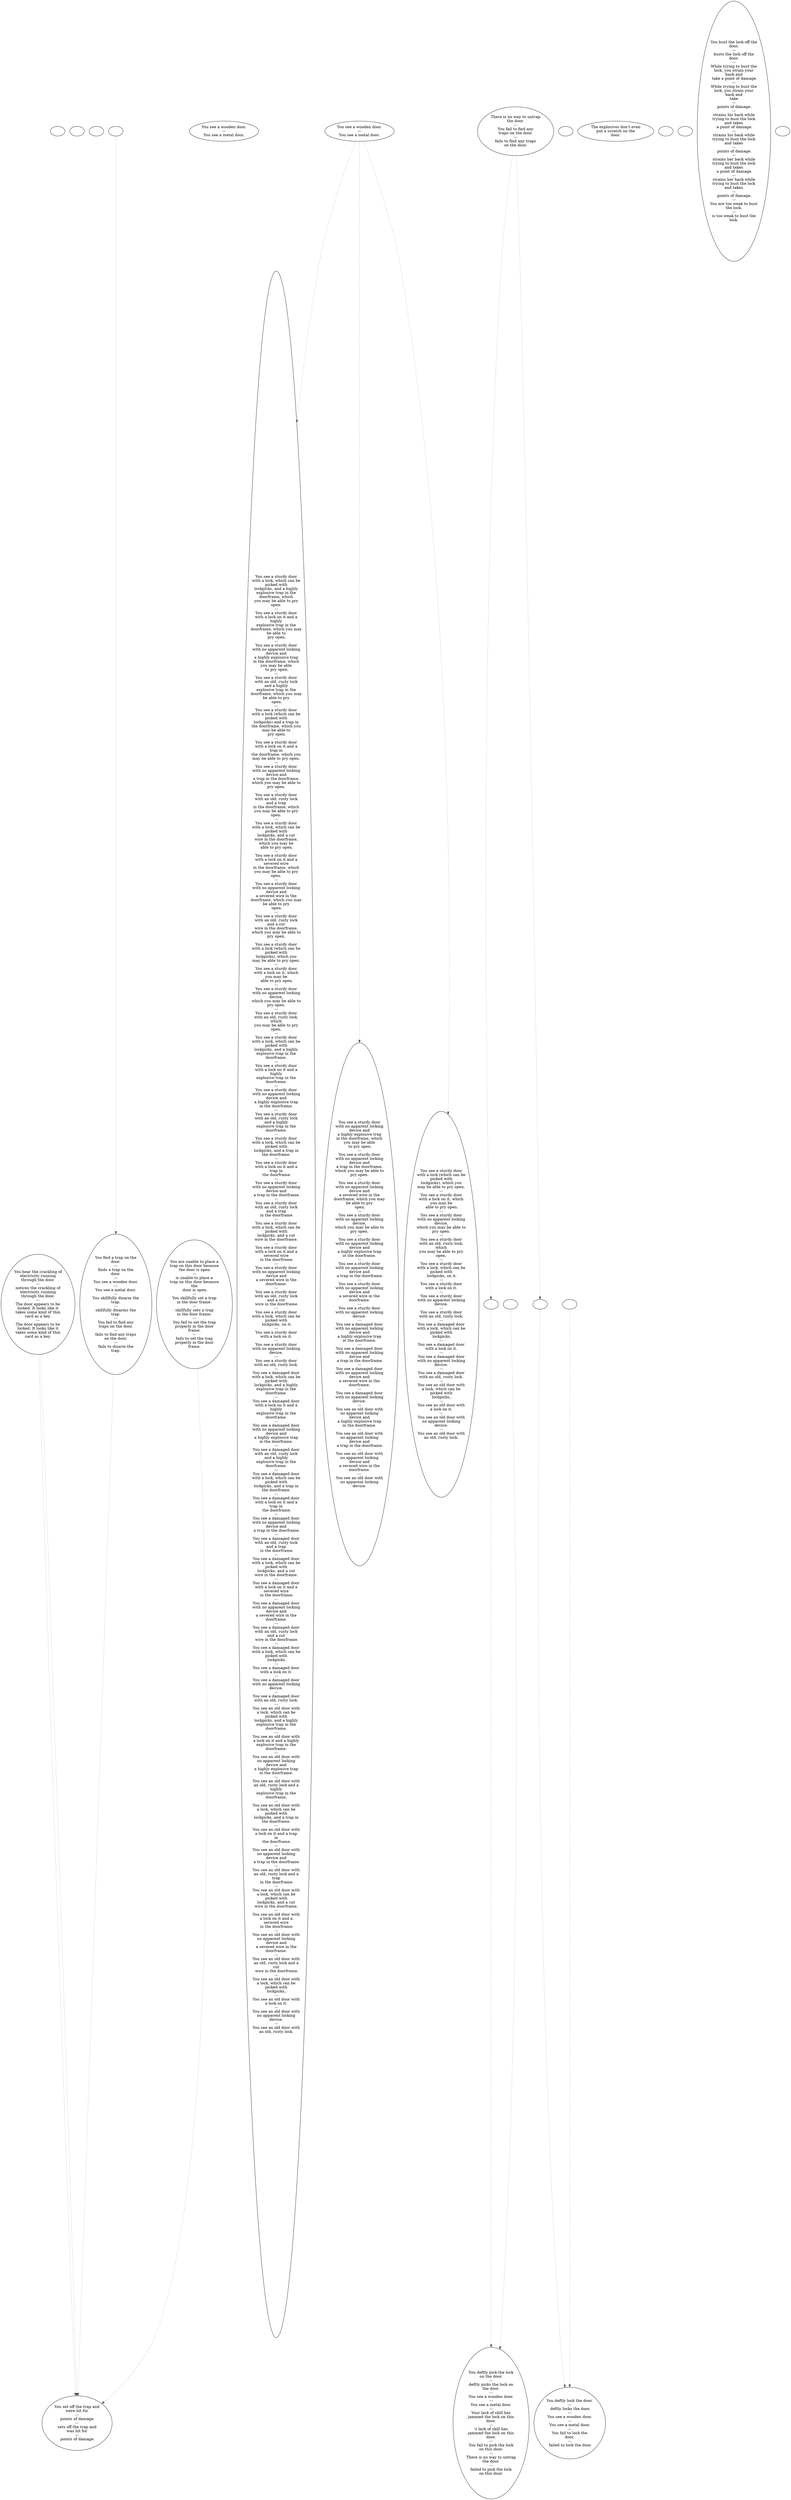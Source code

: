 digraph bselev {
  "checkPartyMembersNearDoor" [style=filled       fillcolor="#FFFFFF"       color="#000000"]
  "checkPartyMembersNearDoor" [label=""]
  "getTimeBit" [style=filled       fillcolor="#FFFFFF"       color="#000000"]
  "getTimeBit" [label=""]
  "start" [style=filled       fillcolor="#FFFFFF"       color="#000000"]
  "start" [label=""]
  "use_p_proc" [style=filled       fillcolor="#FFFFFF"       color="#000000"]
  "use_p_proc" -> "Damage_Critter" [style=dotted color="#555555"]
  "use_p_proc" -> "Damage_Critter" [style=dotted color="#555555"]
  "use_p_proc" [label="You hear the crackling of\nelectricity running\nthrough the door.\n---\nnotices the crackling of\nelectricity running\nthrough the door.\n---\nThe door appears to be\nlocked. It looks like it\ntakes some kind of thin\ncard as a key.\n---\nThe door appears to be\nlocked. It looks like it\ntakes some kind of thin\ncard as a key."]
  "look_at_p_proc" [style=filled       fillcolor="#FFFFFF"       color="#000000"]
  "look_at_p_proc" [label="You see a wooden door.\n---\nYou see a metal door."]
  "description_p_proc" [style=filled       fillcolor="#FFFFFF"       color="#000000"]
  "description_p_proc" -> "Look_Traps_And_Locks" [style=dotted color="#555555"]
  "description_p_proc" -> "Look_Traps" [style=dotted color="#555555"]
  "description_p_proc" -> "Look_Locks" [style=dotted color="#555555"]
  "description_p_proc" [label="You see a wooden door.\n---\nYou see a metal door."]
  "use_skill_on_p_proc" [style=filled       fillcolor="#FFFFFF"       color="#000000"]
  "use_skill_on_p_proc" -> "Unlock_Lock" [style=dotted color="#555555"]
  "use_skill_on_p_proc" -> "Set_Lock" [style=dotted color="#555555"]
  "use_skill_on_p_proc" [label="There is no way to untrap\nthe door.\n---\nYou fail to find any\ntraps on the door.\n---\nfails to find any traps\non the door."]
  "use_obj_on_p_proc" [style=filled       fillcolor="#FFFFFF"       color="#000000"]
  "use_obj_on_p_proc" [label=""]
  "damage_p_proc" [style=filled       fillcolor="#FFFFFF"       color="#000000"]
  "damage_p_proc" [label="The explosives don't even\nput a scratch on the\ndoor."]
  "map_enter_p_proc" [style=filled       fillcolor="#FFFFFF"       color="#000000"]
  "map_enter_p_proc" [label=""]
  "map_update_p_proc" [style=filled       fillcolor="#FFFFFF"       color="#000000"]
  "map_update_p_proc" [label=""]
  "Look_Traps_And_Locks" [style=filled       fillcolor="#FFFFFF"       color="#000000"]
  "Look_Traps_And_Locks" [label="You see a sturdy door\nwith a lock, which can be\npicked with\nlockpicks, and a highly\nexplosive trap in the\ndoorframe, which\nyou may be able to pry\nopen.\n---\nYou see a sturdy door\nwith a lock on it and a\nhighly\nexplosive trap in the\ndoorframe, which you may\nbe able to\n pry open.\n---\nYou see a sturdy door\nwith no apparent locking\ndevice and\na highly explosive trap\nin the doorframe, which\nyou may be able\n to pry open.\n---\nYou see a sturdy door\nwith an old, rusty lock\nand a highly\nexplosive trap in the\ndoorframe, which you may\nbe able to pry\n open.\n---\nYou see a sturdy door\nwith a lock (which can be\npicked with\nlockpicks) and a trap in\nthe doorframe, which you\nmay be able to\n pry open.\n---\nYou see a sturdy door\nwith a lock on it and a\ntrap in\nthe doorframe, which you\nmay be able to pry open.\n---\nYou see a sturdy door\nwith no apparent locking\ndevice and\na trap in the doorframe,\nwhich you may be able to\npry open.\n---\nYou see a sturdy door\nwith an old, rusty lock\nand a trap\nin the doorframe, which\nyou may be able to pry\nopen.\n---\nYou see a sturdy door\nwith a lock, which can be\npicked with\nlockpicks, and a cut\nwire in the doorframe,\nwhich you may be\n able to pry open.\n---\nYou see a sturdy door\nwith a lock on it and a\nsevered wire\nin the doorframe, which\nyou may be able to pry\nopen.\n---\nYou see a sturdy door\nwith no apparent locking\ndevice and\na severed wire in the\ndoorframe, which you may\nbe able to pry\n open.\n---\nYou see a sturdy door\nwith an old, rusty lock\nand a cut\nwire in the doorframe,\nwhich you may be able to\npry open.\n---\nYou see a sturdy door\nwith a lock (which can be\npicked with\nlockpicks), which you\nmay be able to pry open.\n---\nYou see a sturdy door\nwith a lock on it, which\nyou may be\n able to pry open.\n---\nYou see a sturdy door\nwith no apparent locking\ndevice,\nwhich you may be able to\npry open.\n---\nYou see a sturdy door\nwith an old, rusty lock,\nwhich\nyou may be able to pry\nopen.\n---\nYou see a sturdy door\nwith a lock, which can be\npicked with\nlockpicks, and a highly\nexplosive trap in the\ndoorframe.\n---\nYou see a sturdy door\nwith a lock on it and a\nhighly\nexplosive trap in the\ndoorframe.\n---\nYou see a sturdy door\nwith no apparent locking\ndevice and\na highly explosive trap\nin the doorframe.\n---\nYou see a sturdy door\nwith an old, rusty lock\nand a highly\nexplosive trap in the\ndoorframe.\n---\nYou see a sturdy door\nwith a lock, which can be\npicked with\nlockpicks, and a trap in\nthe doorframe.\n---\nYou see a sturdy door\nwith a lock on it and a\ntrap in\n the doorframe.\n---\nYou see a sturdy door\nwith no apparent locking\ndevice and\n a trap in the doorframe.\n---\nYou see a sturdy door\nwith an old, rusty lock\nand a trap\n in the doorframe.\n---\nYou see a sturdy door\nwith a lock, which can be\npicked with\nlockpicks, and a cut\nwire in the doorframe.\n---\nYou see a sturdy door\nwith a lock on it and a\nsevered wire\n in the doorframe.\n---\nYou see a sturdy door\nwith no apparent locking\ndevice and\na severed wire in the\ndoorframe.\n---\nYou see a sturdy door\nwith an old, rusty lock\nand a cut\n wire in the doorframe.\n---\nYou see a sturdy door\nwith a lock, which can be\npicked with\n lockpicks, on it.\n---\nYou see a sturdy door\nwith a lock on it.\n---\nYou see a sturdy door\nwith no apparent locking\ndevice.\n---\nYou see a sturdy door\nwith an old, rusty lock.\n---\nYou see a damaged door\nwith a lock, which can be\npicked with\nlockpicks, and a highly\nexplosive trap in the\ndoorframe.\n---\nYou see a damaged door\nwith a lock on it and a\nhighly\nexplosive trap in the\ndoorframe.\n---\nYou see a damaged door\nwith no apparent locking\ndevice and\na highly explosive trap\nin the doorframe.\n---\nYou see a damaged door\nwith an old, rusty lock\nand a highly\nexplosive trap in the\ndoorframe.\n---\nYou see a damaged door\nwith a lock, which can be\npicked with\nlockpicks, and a trap in\nthe doorframe.\n---\nYou see a damaged door\nwith a lock on it and a\ntrap in\n the doorframe.\n---\nYou see a damaged door\nwith no apparent locking\ndevice and\n a trap in the doorframe.\n---\nYou see a damaged door\nwith an old, rusty lock\nand a trap\n in the doorframe.\n---\nYou see a damaged door\nwith a lock, which can be\npicked with\nlockpicks, and a cut\nwire in the doorframe.\n---\nYou see a damaged door\nwith a lock on it and a\nsevered wire\n in the doorframe.\n---\nYou see a damaged door\nwith no apparent locking\ndevice and\na severed wire in the\ndoorframe.\n---\nYou see a damaged door\nwith an old, rusty lock\nand a cut\n wire in the doorframe.\n---\nYou see a damaged door\nwith a lock, which can be\npicked with\n lockpicks.\n---\nYou see a damaged door\nwith a lock on it.\n---\nYou see a damaged door\nwith no apparent locking\ndevice.\n---\nYou see a damaged door\nwith an old, rusty lock.\n---\nYou see an old door with\na lock, which can be\npicked with\nlockpicks, and a highly\nexplosive trap in the\ndoorframe.\n---\nYou see an old door with\na lock on it and a highly\nexplosive trap in the\ndoorframe.\n---\nYou see an old door with\nno apparent locking\ndevice and\na highly explosive trap\nin the doorframe.\n---\nYou see an old door with\nan old, rusty lock and a\nhighly\nexplosive trap in the\ndoorframe.\n---\nYou see an old door with\na lock, which can be\npicked with\nlockpicks, and a trap in\nthe doorframe.\n---\nYou see an old door with\na lock on it and a trap\nin\n the doorframe.\n---\nYou see an old door with\nno apparent locking\ndevice and\n a trap in the doorframe.\n---\nYou see an old door with\nan old, rusty lock and a\ntrap\n in the doorframe.\n---\nYou see an old door with\na lock, which can be\npicked with\nlockpicks, and a cut\nwire in the doorframe.\n---\nYou see an old door with\na lock on it and a\nsevered wire\n in the doorframe.\n---\nYou see an old door with\nno apparent locking\ndevice and\na severed wire in the\ndoorframe.\n---\nYou see an old door with\nan old, rusty lock and a\ncut\n wire in the doorframe.\n---\nYou see an old door with\na lock, which can be\npicked with\n lockpicks,.\n---\nYou see an old door with\na lock on it.\n---\nYou see an old door with\nno apparent locking\ndevice.\n---\nYou see an old door with\nan old, rusty lock."]
  "Look_Traps" [style=filled       fillcolor="#FFFFFF"       color="#000000"]
  "Look_Traps" [label="You see a sturdy door\nwith no apparent locking\ndevice and\na highly explosive trap\nin the doorframe, which\nyou may be able\n to pry open.\n---\nYou see a sturdy door\nwith no apparent locking\ndevice and\na trap in the doorframe,\nwhich you may be able to\npry open.\n---\nYou see a sturdy door\nwith no apparent locking\ndevice and\na severed wire in the\ndoorframe, which you may\nbe able to pry\n open.\n---\nYou see a sturdy door\nwith no apparent locking\ndevice,\nwhich you may be able to\npry open.\n---\nYou see a sturdy door\nwith no apparent locking\ndevice and\na highly explosive trap\nin the doorframe.\n---\nYou see a sturdy door\nwith no apparent locking\ndevice and\n a trap in the doorframe.\n---\nYou see a sturdy door\nwith no apparent locking\ndevice and\na severed wire in the\ndoorframe.\n---\nYou see a sturdy door\nwith no apparent locking\ndevice.\n---\nYou see a damaged door\nwith no apparent locking\ndevice and\na highly explosive trap\nin the doorframe.\n---\nYou see a damaged door\nwith no apparent locking\ndevice and\n a trap in the doorframe.\n---\nYou see a damaged door\nwith no apparent locking\ndevice and\na severed wire in the\ndoorframe.\n---\nYou see a damaged door\nwith no apparent locking\ndevice.\n---\nYou see an old door with\nno apparent locking\ndevice and\na highly explosive trap\nin the doorframe.\n---\nYou see an old door with\nno apparent locking\ndevice and\n a trap in the doorframe.\n---\nYou see an old door with\nno apparent locking\ndevice and\na severed wire in the\ndoorframe.\n---\nYou see an old door with\nno apparent locking\ndevice."]
  "Look_Locks" [style=filled       fillcolor="#FFFFFF"       color="#000000"]
  "Look_Locks" [label="You see a sturdy door\nwith a lock (which can be\npicked with\nlockpicks), which you\nmay be able to pry open.\n---\nYou see a sturdy door\nwith a lock on it, which\nyou may be\n able to pry open.\n---\nYou see a sturdy door\nwith no apparent locking\ndevice,\nwhich you may be able to\npry open.\n---\nYou see a sturdy door\nwith an old, rusty lock,\nwhich\nyou may be able to pry\nopen.\n---\nYou see a sturdy door\nwith a lock, which can be\npicked with\n lockpicks, on it.\n---\nYou see a sturdy door\nwith a lock on it.\n---\nYou see a sturdy door\nwith no apparent locking\ndevice.\n---\nYou see a sturdy door\nwith an old, rusty lock.\n---\nYou see a damaged door\nwith a lock, which can be\npicked with\n lockpicks.\n---\nYou see a damaged door\nwith a lock on it.\n---\nYou see a damaged door\nwith no apparent locking\ndevice.\n---\nYou see a damaged door\nwith an old, rusty lock.\n---\nYou see an old door with\na lock, which can be\npicked with\n lockpicks,.\n---\nYou see an old door with\na lock on it.\n---\nYou see an old door with\nno apparent locking\ndevice.\n---\nYou see an old door with\nan old, rusty lock."]
  "Skill_Disarm_Traps" [style=filled       fillcolor="#FFFFFF"       color="#000000"]
  "Skill_Disarm_Traps" -> "Disarm_Traps" [style=dotted color="#555555"]
  "Skill_Disarm_Traps" [label=""]
  "Disarm_Traps" [style=filled       fillcolor="#FFFFFF"       color="#000000"]
  "Disarm_Traps" -> "Damage_Critter" [style=dotted color="#555555"]
  "Disarm_Traps" [label="You find a trap on the\ndoor.\n---\nfinds a trap on the\ndoor.\n---\nYou see a wooden door.\n---\nYou see a metal door.\n---\nYou skillfully disarm the\ntrap.\n---\nskillfully disarms the\ntrap.\n---\nYou fail to find any\ntraps on the door.\n---\nfails to find any traps\non the door.\n---\nfails to disarm the\ntrap."]
  "Unlock_Lock" [style=filled       fillcolor="#FFFFFF"       color="#000000"]
  "Unlock_Lock" -> "Lockpick_Door" [style=dotted color="#555555"]
  "Unlock_Lock" [label=""]
  "Lockpick_Lock" [style=filled       fillcolor="#FFFFFF"       color="#000000"]
  "Lockpick_Lock" -> "Lockpick_Door" [style=dotted color="#555555"]
  "Lockpick_Lock" [label=""]
  "Lockpick_Door" [style=filled       fillcolor="#FFFFFF"       color="#000000"]
  "Lockpick_Door" [label="You deftly pick the lock\non the door.\n---\ndeftly picks the lock on\nthe door.\n---\nYou see a wooden door.\n---\nYou see a metal door.\n---\nYour lack of skill has\njammed the lock on this\ndoor.\n---\n's lack of skill has\njammed the lock on this\ndoor.\n---\nYou fail to pick the lock\non this door.\n---\nThere is no way to untrap\nthe door.\n---\nfailed to pick the lock\non this door."]
  "Lock_Door" [style=filled       fillcolor="#FFFFFF"       color="#000000"]
  "Lock_Door" [label="You deftly lock the door.\n---\n deftly locks the door.\n---\nYou see a wooden door.\n---\nYou see a metal door.\n---\nYou fail to lock the\ndoor.\n---\n failed to lock the door."]
  "Set_Lock" [style=filled       fillcolor="#FFFFFF"       color="#000000"]
  "Set_Lock" -> "Lock_Door" [style=dotted color="#555555"]
  "Set_Lock" [label=""]
  "Set_Lockpick_Lock" [style=filled       fillcolor="#FFFFFF"       color="#000000"]
  "Set_Lockpick_Lock" -> "Lock_Door" [style=dotted color="#555555"]
  "Set_Lockpick_Lock" [label=""]
  "Set_Trap" [style=filled       fillcolor="#FFFFFF"       color="#000000"]
  "Set_Trap" -> "Damage_Critter" [style=dotted color="#555555"]
  "Set_Trap" [label="You are unable to place a\ntrap on this door because\n the door is open.\n---\nis unable to place a\ntrap on this door because\nthe\n door is open.\n---\nYou skillfully set a trap\nin the door frame.\n---\nskillfully sets a trap\nin the door frame.\n---\nYou fail to set the trap\nproperly in the door\nframe.\n---\nfails to set the trap\nproperly in the door\nframe."]
  "Pry_Door" [style=filled       fillcolor="#FFFFFF"       color="#000000"]
  "Pry_Door" [label="You bust the lock off the\ndoor.\n---\nbusts the lock off the\ndoor.\n---\nWhile trying to bust the\nlock, you strain your\nback and\n take a point of damage.\n---\nWhile trying to bust the\nlock, you strain your\nback and\n take \n---\n points of damage.\n---\nstrains his back while\ntrying to bust the lock\nand takes\n a point of damage.\n---\nstrains his back while\ntrying to bust the lock\nand takes\n---\n points of damage.\n---\nstrains her back while\ntrying to bust the lock\nand takes\n a point of damage.\n---\nstrains her back while\ntrying to bust the lock\nand takes\n---\n points of damage.\n---\nYou are too weak to bust\nthe lock.\n---\nis too weak to bust the\nlock."]
  "Damage_Critter" [style=filled       fillcolor="#FFFFFF"       color="#000000"]
  "Damage_Critter" [label="You set off the trap and\nwere hit for\n---\n points of damage.\n---\nsets off the trap and\nwas hit for\n---\n points of damage."]
  "timed_event_p_proc" [style=filled       fillcolor="#FFFFFF"       color="#000000"]
  "timed_event_p_proc" [label=""]
}